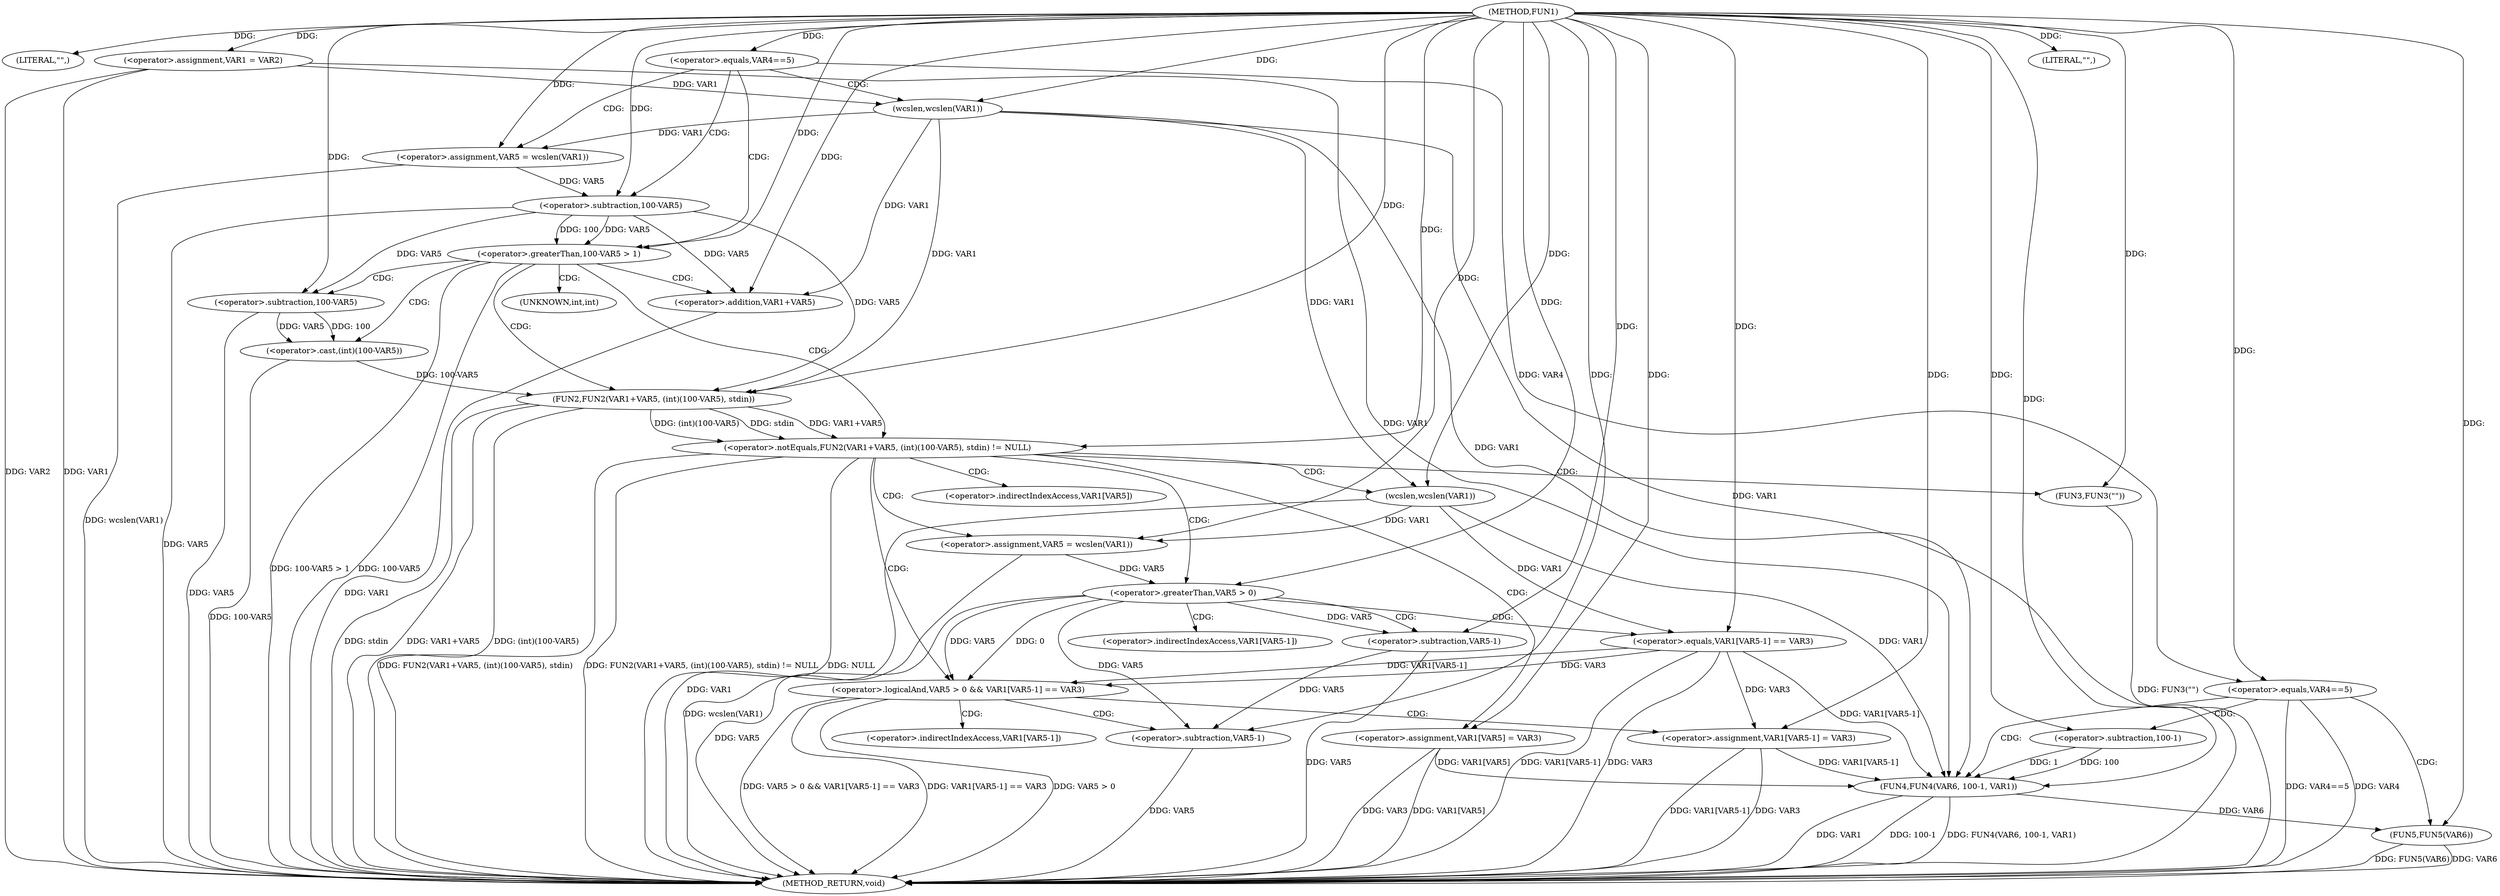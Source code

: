 digraph FUN1 {  
"1000100" [label = "(METHOD,FUN1)" ]
"1000187" [label = "(METHOD_RETURN,void)" ]
"1000103" [label = "(LITERAL,\"\",)" ]
"1000104" [label = "(<operator>.assignment,VAR1 = VAR2)" ]
"1000108" [label = "(<operator>.equals,VAR4==5)" ]
"1000114" [label = "(<operator>.assignment,VAR5 = wcslen(VAR1))" ]
"1000116" [label = "(wcslen,wcslen(VAR1))" ]
"1000119" [label = "(<operator>.greaterThan,100-VAR5 > 1)" ]
"1000120" [label = "(<operator>.subtraction,100-VAR5)" ]
"1000126" [label = "(<operator>.notEquals,FUN2(VAR1+VAR5, (int)(100-VAR5), stdin) != NULL)" ]
"1000127" [label = "(FUN2,FUN2(VAR1+VAR5, (int)(100-VAR5), stdin))" ]
"1000128" [label = "(<operator>.addition,VAR1+VAR5)" ]
"1000131" [label = "(<operator>.cast,(int)(100-VAR5))" ]
"1000133" [label = "(<operator>.subtraction,100-VAR5)" ]
"1000139" [label = "(<operator>.assignment,VAR5 = wcslen(VAR1))" ]
"1000141" [label = "(wcslen,wcslen(VAR1))" ]
"1000144" [label = "(<operator>.logicalAnd,VAR5 > 0 && VAR1[VAR5-1] == VAR3)" ]
"1000145" [label = "(<operator>.greaterThan,VAR5 > 0)" ]
"1000148" [label = "(<operator>.equals,VAR1[VAR5-1] == VAR3)" ]
"1000151" [label = "(<operator>.subtraction,VAR5-1)" ]
"1000156" [label = "(<operator>.assignment,VAR1[VAR5-1] = VAR3)" ]
"1000159" [label = "(<operator>.subtraction,VAR5-1)" ]
"1000165" [label = "(FUN3,FUN3(\"\"))" ]
"1000167" [label = "(<operator>.assignment,VAR1[VAR5] = VAR3)" ]
"1000173" [label = "(<operator>.equals,VAR4==5)" ]
"1000178" [label = "(LITERAL,\"\",)" ]
"1000179" [label = "(FUN4,FUN4(VAR6, 100-1, VAR1))" ]
"1000181" [label = "(<operator>.subtraction,100-1)" ]
"1000185" [label = "(FUN5,FUN5(VAR6))" ]
"1000132" [label = "(UNKNOWN,int,int)" ]
"1000149" [label = "(<operator>.indirectIndexAccess,VAR1[VAR5-1])" ]
"1000157" [label = "(<operator>.indirectIndexAccess,VAR1[VAR5-1])" ]
"1000168" [label = "(<operator>.indirectIndexAccess,VAR1[VAR5])" ]
  "1000141" -> "1000187"  [ label = "DDG: VAR1"] 
  "1000185" -> "1000187"  [ label = "DDG: FUN5(VAR6)"] 
  "1000156" -> "1000187"  [ label = "DDG: VAR1[VAR5-1]"] 
  "1000104" -> "1000187"  [ label = "DDG: VAR1"] 
  "1000179" -> "1000187"  [ label = "DDG: 100-1"] 
  "1000126" -> "1000187"  [ label = "DDG: FUN2(VAR1+VAR5, (int)(100-VAR5), stdin)"] 
  "1000131" -> "1000187"  [ label = "DDG: 100-VAR5"] 
  "1000148" -> "1000187"  [ label = "DDG: VAR3"] 
  "1000119" -> "1000187"  [ label = "DDG: 100-VAR5 > 1"] 
  "1000114" -> "1000187"  [ label = "DDG: wcslen(VAR1)"] 
  "1000116" -> "1000187"  [ label = "DDG: VAR1"] 
  "1000167" -> "1000187"  [ label = "DDG: VAR1[VAR5]"] 
  "1000185" -> "1000187"  [ label = "DDG: VAR6"] 
  "1000126" -> "1000187"  [ label = "DDG: FUN2(VAR1+VAR5, (int)(100-VAR5), stdin) != NULL"] 
  "1000179" -> "1000187"  [ label = "DDG: FUN4(VAR6, 100-1, VAR1)"] 
  "1000159" -> "1000187"  [ label = "DDG: VAR5"] 
  "1000139" -> "1000187"  [ label = "DDG: wcslen(VAR1)"] 
  "1000179" -> "1000187"  [ label = "DDG: VAR1"] 
  "1000151" -> "1000187"  [ label = "DDG: VAR5"] 
  "1000128" -> "1000187"  [ label = "DDG: VAR1"] 
  "1000144" -> "1000187"  [ label = "DDG: VAR5 > 0 && VAR1[VAR5-1] == VAR3"] 
  "1000148" -> "1000187"  [ label = "DDG: VAR1[VAR5-1]"] 
  "1000144" -> "1000187"  [ label = "DDG: VAR1[VAR5-1] == VAR3"] 
  "1000133" -> "1000187"  [ label = "DDG: VAR5"] 
  "1000119" -> "1000187"  [ label = "DDG: 100-VAR5"] 
  "1000173" -> "1000187"  [ label = "DDG: VAR4==5"] 
  "1000127" -> "1000187"  [ label = "DDG: stdin"] 
  "1000120" -> "1000187"  [ label = "DDG: VAR5"] 
  "1000144" -> "1000187"  [ label = "DDG: VAR5 > 0"] 
  "1000167" -> "1000187"  [ label = "DDG: VAR3"] 
  "1000127" -> "1000187"  [ label = "DDG: VAR1+VAR5"] 
  "1000156" -> "1000187"  [ label = "DDG: VAR3"] 
  "1000145" -> "1000187"  [ label = "DDG: VAR5"] 
  "1000173" -> "1000187"  [ label = "DDG: VAR4"] 
  "1000126" -> "1000187"  [ label = "DDG: NULL"] 
  "1000104" -> "1000187"  [ label = "DDG: VAR2"] 
  "1000127" -> "1000187"  [ label = "DDG: (int)(100-VAR5)"] 
  "1000165" -> "1000187"  [ label = "DDG: FUN3(\"\")"] 
  "1000100" -> "1000103"  [ label = "DDG: "] 
  "1000100" -> "1000104"  [ label = "DDG: "] 
  "1000100" -> "1000108"  [ label = "DDG: "] 
  "1000116" -> "1000114"  [ label = "DDG: VAR1"] 
  "1000100" -> "1000114"  [ label = "DDG: "] 
  "1000104" -> "1000116"  [ label = "DDG: VAR1"] 
  "1000100" -> "1000116"  [ label = "DDG: "] 
  "1000120" -> "1000119"  [ label = "DDG: 100"] 
  "1000120" -> "1000119"  [ label = "DDG: VAR5"] 
  "1000100" -> "1000120"  [ label = "DDG: "] 
  "1000114" -> "1000120"  [ label = "DDG: VAR5"] 
  "1000100" -> "1000119"  [ label = "DDG: "] 
  "1000127" -> "1000126"  [ label = "DDG: VAR1+VAR5"] 
  "1000127" -> "1000126"  [ label = "DDG: (int)(100-VAR5)"] 
  "1000127" -> "1000126"  [ label = "DDG: stdin"] 
  "1000116" -> "1000127"  [ label = "DDG: VAR1"] 
  "1000100" -> "1000127"  [ label = "DDG: "] 
  "1000120" -> "1000127"  [ label = "DDG: VAR5"] 
  "1000116" -> "1000128"  [ label = "DDG: VAR1"] 
  "1000100" -> "1000128"  [ label = "DDG: "] 
  "1000120" -> "1000128"  [ label = "DDG: VAR5"] 
  "1000131" -> "1000127"  [ label = "DDG: 100-VAR5"] 
  "1000133" -> "1000131"  [ label = "DDG: 100"] 
  "1000133" -> "1000131"  [ label = "DDG: VAR5"] 
  "1000100" -> "1000133"  [ label = "DDG: "] 
  "1000120" -> "1000133"  [ label = "DDG: VAR5"] 
  "1000100" -> "1000126"  [ label = "DDG: "] 
  "1000141" -> "1000139"  [ label = "DDG: VAR1"] 
  "1000100" -> "1000139"  [ label = "DDG: "] 
  "1000100" -> "1000141"  [ label = "DDG: "] 
  "1000116" -> "1000141"  [ label = "DDG: VAR1"] 
  "1000145" -> "1000144"  [ label = "DDG: VAR5"] 
  "1000145" -> "1000144"  [ label = "DDG: 0"] 
  "1000139" -> "1000145"  [ label = "DDG: VAR5"] 
  "1000100" -> "1000145"  [ label = "DDG: "] 
  "1000148" -> "1000144"  [ label = "DDG: VAR1[VAR5-1]"] 
  "1000148" -> "1000144"  [ label = "DDG: VAR3"] 
  "1000141" -> "1000148"  [ label = "DDG: VAR1"] 
  "1000145" -> "1000151"  [ label = "DDG: VAR5"] 
  "1000100" -> "1000151"  [ label = "DDG: "] 
  "1000100" -> "1000148"  [ label = "DDG: "] 
  "1000148" -> "1000156"  [ label = "DDG: VAR3"] 
  "1000100" -> "1000156"  [ label = "DDG: "] 
  "1000151" -> "1000159"  [ label = "DDG: VAR5"] 
  "1000145" -> "1000159"  [ label = "DDG: VAR5"] 
  "1000100" -> "1000159"  [ label = "DDG: "] 
  "1000100" -> "1000165"  [ label = "DDG: "] 
  "1000100" -> "1000167"  [ label = "DDG: "] 
  "1000108" -> "1000173"  [ label = "DDG: VAR4"] 
  "1000100" -> "1000173"  [ label = "DDG: "] 
  "1000100" -> "1000178"  [ label = "DDG: "] 
  "1000100" -> "1000179"  [ label = "DDG: "] 
  "1000181" -> "1000179"  [ label = "DDG: 100"] 
  "1000181" -> "1000179"  [ label = "DDG: 1"] 
  "1000100" -> "1000181"  [ label = "DDG: "] 
  "1000116" -> "1000179"  [ label = "DDG: VAR1"] 
  "1000167" -> "1000179"  [ label = "DDG: VAR1[VAR5]"] 
  "1000141" -> "1000179"  [ label = "DDG: VAR1"] 
  "1000156" -> "1000179"  [ label = "DDG: VAR1[VAR5-1]"] 
  "1000104" -> "1000179"  [ label = "DDG: VAR1"] 
  "1000148" -> "1000179"  [ label = "DDG: VAR1[VAR5-1]"] 
  "1000179" -> "1000185"  [ label = "DDG: VAR6"] 
  "1000100" -> "1000185"  [ label = "DDG: "] 
  "1000108" -> "1000119"  [ label = "CDG: "] 
  "1000108" -> "1000114"  [ label = "CDG: "] 
  "1000108" -> "1000116"  [ label = "CDG: "] 
  "1000108" -> "1000120"  [ label = "CDG: "] 
  "1000119" -> "1000127"  [ label = "CDG: "] 
  "1000119" -> "1000128"  [ label = "CDG: "] 
  "1000119" -> "1000133"  [ label = "CDG: "] 
  "1000119" -> "1000131"  [ label = "CDG: "] 
  "1000119" -> "1000126"  [ label = "CDG: "] 
  "1000119" -> "1000132"  [ label = "CDG: "] 
  "1000126" -> "1000141"  [ label = "CDG: "] 
  "1000126" -> "1000139"  [ label = "CDG: "] 
  "1000126" -> "1000144"  [ label = "CDG: "] 
  "1000126" -> "1000165"  [ label = "CDG: "] 
  "1000126" -> "1000168"  [ label = "CDG: "] 
  "1000126" -> "1000167"  [ label = "CDG: "] 
  "1000126" -> "1000145"  [ label = "CDG: "] 
  "1000144" -> "1000156"  [ label = "CDG: "] 
  "1000144" -> "1000157"  [ label = "CDG: "] 
  "1000144" -> "1000159"  [ label = "CDG: "] 
  "1000145" -> "1000148"  [ label = "CDG: "] 
  "1000145" -> "1000149"  [ label = "CDG: "] 
  "1000145" -> "1000151"  [ label = "CDG: "] 
  "1000173" -> "1000179"  [ label = "CDG: "] 
  "1000173" -> "1000181"  [ label = "CDG: "] 
  "1000173" -> "1000185"  [ label = "CDG: "] 
}
